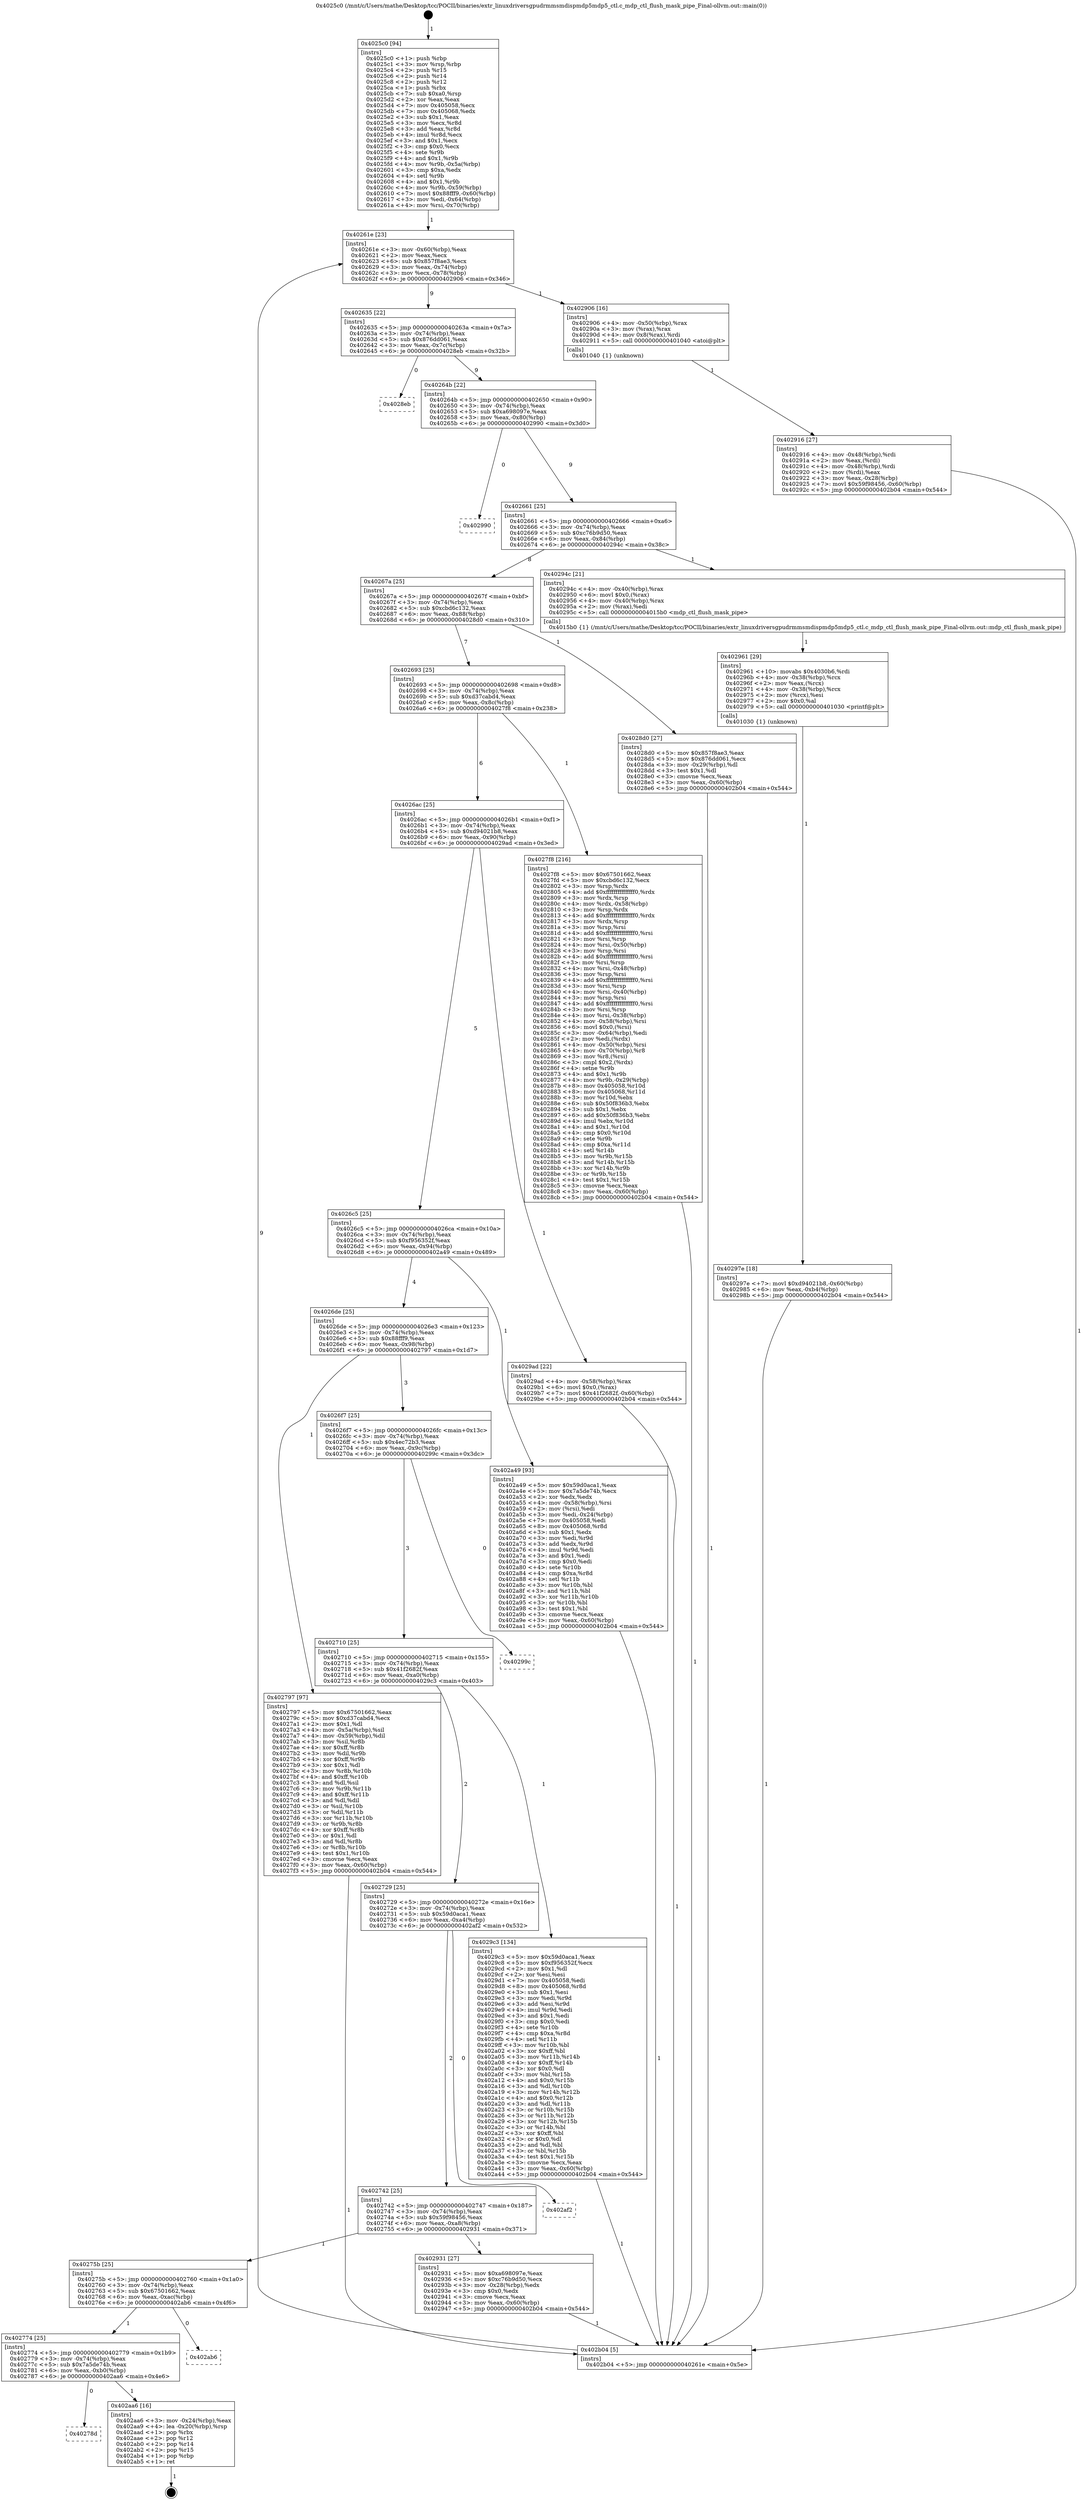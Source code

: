 digraph "0x4025c0" {
  label = "0x4025c0 (/mnt/c/Users/mathe/Desktop/tcc/POCII/binaries/extr_linuxdriversgpudrmmsmdispmdp5mdp5_ctl.c_mdp_ctl_flush_mask_pipe_Final-ollvm.out::main(0))"
  labelloc = "t"
  node[shape=record]

  Entry [label="",width=0.3,height=0.3,shape=circle,fillcolor=black,style=filled]
  "0x40261e" [label="{
     0x40261e [23]\l
     | [instrs]\l
     &nbsp;&nbsp;0x40261e \<+3\>: mov -0x60(%rbp),%eax\l
     &nbsp;&nbsp;0x402621 \<+2\>: mov %eax,%ecx\l
     &nbsp;&nbsp;0x402623 \<+6\>: sub $0x857f8ae3,%ecx\l
     &nbsp;&nbsp;0x402629 \<+3\>: mov %eax,-0x74(%rbp)\l
     &nbsp;&nbsp;0x40262c \<+3\>: mov %ecx,-0x78(%rbp)\l
     &nbsp;&nbsp;0x40262f \<+6\>: je 0000000000402906 \<main+0x346\>\l
  }"]
  "0x402906" [label="{
     0x402906 [16]\l
     | [instrs]\l
     &nbsp;&nbsp;0x402906 \<+4\>: mov -0x50(%rbp),%rax\l
     &nbsp;&nbsp;0x40290a \<+3\>: mov (%rax),%rax\l
     &nbsp;&nbsp;0x40290d \<+4\>: mov 0x8(%rax),%rdi\l
     &nbsp;&nbsp;0x402911 \<+5\>: call 0000000000401040 \<atoi@plt\>\l
     | [calls]\l
     &nbsp;&nbsp;0x401040 \{1\} (unknown)\l
  }"]
  "0x402635" [label="{
     0x402635 [22]\l
     | [instrs]\l
     &nbsp;&nbsp;0x402635 \<+5\>: jmp 000000000040263a \<main+0x7a\>\l
     &nbsp;&nbsp;0x40263a \<+3\>: mov -0x74(%rbp),%eax\l
     &nbsp;&nbsp;0x40263d \<+5\>: sub $0x876dd061,%eax\l
     &nbsp;&nbsp;0x402642 \<+3\>: mov %eax,-0x7c(%rbp)\l
     &nbsp;&nbsp;0x402645 \<+6\>: je 00000000004028eb \<main+0x32b\>\l
  }"]
  Exit [label="",width=0.3,height=0.3,shape=circle,fillcolor=black,style=filled,peripheries=2]
  "0x4028eb" [label="{
     0x4028eb\l
  }", style=dashed]
  "0x40264b" [label="{
     0x40264b [22]\l
     | [instrs]\l
     &nbsp;&nbsp;0x40264b \<+5\>: jmp 0000000000402650 \<main+0x90\>\l
     &nbsp;&nbsp;0x402650 \<+3\>: mov -0x74(%rbp),%eax\l
     &nbsp;&nbsp;0x402653 \<+5\>: sub $0xa698097e,%eax\l
     &nbsp;&nbsp;0x402658 \<+3\>: mov %eax,-0x80(%rbp)\l
     &nbsp;&nbsp;0x40265b \<+6\>: je 0000000000402990 \<main+0x3d0\>\l
  }"]
  "0x40278d" [label="{
     0x40278d\l
  }", style=dashed]
  "0x402990" [label="{
     0x402990\l
  }", style=dashed]
  "0x402661" [label="{
     0x402661 [25]\l
     | [instrs]\l
     &nbsp;&nbsp;0x402661 \<+5\>: jmp 0000000000402666 \<main+0xa6\>\l
     &nbsp;&nbsp;0x402666 \<+3\>: mov -0x74(%rbp),%eax\l
     &nbsp;&nbsp;0x402669 \<+5\>: sub $0xc76b9d50,%eax\l
     &nbsp;&nbsp;0x40266e \<+6\>: mov %eax,-0x84(%rbp)\l
     &nbsp;&nbsp;0x402674 \<+6\>: je 000000000040294c \<main+0x38c\>\l
  }"]
  "0x402aa6" [label="{
     0x402aa6 [16]\l
     | [instrs]\l
     &nbsp;&nbsp;0x402aa6 \<+3\>: mov -0x24(%rbp),%eax\l
     &nbsp;&nbsp;0x402aa9 \<+4\>: lea -0x20(%rbp),%rsp\l
     &nbsp;&nbsp;0x402aad \<+1\>: pop %rbx\l
     &nbsp;&nbsp;0x402aae \<+2\>: pop %r12\l
     &nbsp;&nbsp;0x402ab0 \<+2\>: pop %r14\l
     &nbsp;&nbsp;0x402ab2 \<+2\>: pop %r15\l
     &nbsp;&nbsp;0x402ab4 \<+1\>: pop %rbp\l
     &nbsp;&nbsp;0x402ab5 \<+1\>: ret\l
  }"]
  "0x40294c" [label="{
     0x40294c [21]\l
     | [instrs]\l
     &nbsp;&nbsp;0x40294c \<+4\>: mov -0x40(%rbp),%rax\l
     &nbsp;&nbsp;0x402950 \<+6\>: movl $0x0,(%rax)\l
     &nbsp;&nbsp;0x402956 \<+4\>: mov -0x40(%rbp),%rax\l
     &nbsp;&nbsp;0x40295a \<+2\>: mov (%rax),%edi\l
     &nbsp;&nbsp;0x40295c \<+5\>: call 00000000004015b0 \<mdp_ctl_flush_mask_pipe\>\l
     | [calls]\l
     &nbsp;&nbsp;0x4015b0 \{1\} (/mnt/c/Users/mathe/Desktop/tcc/POCII/binaries/extr_linuxdriversgpudrmmsmdispmdp5mdp5_ctl.c_mdp_ctl_flush_mask_pipe_Final-ollvm.out::mdp_ctl_flush_mask_pipe)\l
  }"]
  "0x40267a" [label="{
     0x40267a [25]\l
     | [instrs]\l
     &nbsp;&nbsp;0x40267a \<+5\>: jmp 000000000040267f \<main+0xbf\>\l
     &nbsp;&nbsp;0x40267f \<+3\>: mov -0x74(%rbp),%eax\l
     &nbsp;&nbsp;0x402682 \<+5\>: sub $0xcbd6c132,%eax\l
     &nbsp;&nbsp;0x402687 \<+6\>: mov %eax,-0x88(%rbp)\l
     &nbsp;&nbsp;0x40268d \<+6\>: je 00000000004028d0 \<main+0x310\>\l
  }"]
  "0x402774" [label="{
     0x402774 [25]\l
     | [instrs]\l
     &nbsp;&nbsp;0x402774 \<+5\>: jmp 0000000000402779 \<main+0x1b9\>\l
     &nbsp;&nbsp;0x402779 \<+3\>: mov -0x74(%rbp),%eax\l
     &nbsp;&nbsp;0x40277c \<+5\>: sub $0x7a5de74b,%eax\l
     &nbsp;&nbsp;0x402781 \<+6\>: mov %eax,-0xb0(%rbp)\l
     &nbsp;&nbsp;0x402787 \<+6\>: je 0000000000402aa6 \<main+0x4e6\>\l
  }"]
  "0x4028d0" [label="{
     0x4028d0 [27]\l
     | [instrs]\l
     &nbsp;&nbsp;0x4028d0 \<+5\>: mov $0x857f8ae3,%eax\l
     &nbsp;&nbsp;0x4028d5 \<+5\>: mov $0x876dd061,%ecx\l
     &nbsp;&nbsp;0x4028da \<+3\>: mov -0x29(%rbp),%dl\l
     &nbsp;&nbsp;0x4028dd \<+3\>: test $0x1,%dl\l
     &nbsp;&nbsp;0x4028e0 \<+3\>: cmovne %ecx,%eax\l
     &nbsp;&nbsp;0x4028e3 \<+3\>: mov %eax,-0x60(%rbp)\l
     &nbsp;&nbsp;0x4028e6 \<+5\>: jmp 0000000000402b04 \<main+0x544\>\l
  }"]
  "0x402693" [label="{
     0x402693 [25]\l
     | [instrs]\l
     &nbsp;&nbsp;0x402693 \<+5\>: jmp 0000000000402698 \<main+0xd8\>\l
     &nbsp;&nbsp;0x402698 \<+3\>: mov -0x74(%rbp),%eax\l
     &nbsp;&nbsp;0x40269b \<+5\>: sub $0xd37cabd4,%eax\l
     &nbsp;&nbsp;0x4026a0 \<+6\>: mov %eax,-0x8c(%rbp)\l
     &nbsp;&nbsp;0x4026a6 \<+6\>: je 00000000004027f8 \<main+0x238\>\l
  }"]
  "0x402ab6" [label="{
     0x402ab6\l
  }", style=dashed]
  "0x4027f8" [label="{
     0x4027f8 [216]\l
     | [instrs]\l
     &nbsp;&nbsp;0x4027f8 \<+5\>: mov $0x67501662,%eax\l
     &nbsp;&nbsp;0x4027fd \<+5\>: mov $0xcbd6c132,%ecx\l
     &nbsp;&nbsp;0x402802 \<+3\>: mov %rsp,%rdx\l
     &nbsp;&nbsp;0x402805 \<+4\>: add $0xfffffffffffffff0,%rdx\l
     &nbsp;&nbsp;0x402809 \<+3\>: mov %rdx,%rsp\l
     &nbsp;&nbsp;0x40280c \<+4\>: mov %rdx,-0x58(%rbp)\l
     &nbsp;&nbsp;0x402810 \<+3\>: mov %rsp,%rdx\l
     &nbsp;&nbsp;0x402813 \<+4\>: add $0xfffffffffffffff0,%rdx\l
     &nbsp;&nbsp;0x402817 \<+3\>: mov %rdx,%rsp\l
     &nbsp;&nbsp;0x40281a \<+3\>: mov %rsp,%rsi\l
     &nbsp;&nbsp;0x40281d \<+4\>: add $0xfffffffffffffff0,%rsi\l
     &nbsp;&nbsp;0x402821 \<+3\>: mov %rsi,%rsp\l
     &nbsp;&nbsp;0x402824 \<+4\>: mov %rsi,-0x50(%rbp)\l
     &nbsp;&nbsp;0x402828 \<+3\>: mov %rsp,%rsi\l
     &nbsp;&nbsp;0x40282b \<+4\>: add $0xfffffffffffffff0,%rsi\l
     &nbsp;&nbsp;0x40282f \<+3\>: mov %rsi,%rsp\l
     &nbsp;&nbsp;0x402832 \<+4\>: mov %rsi,-0x48(%rbp)\l
     &nbsp;&nbsp;0x402836 \<+3\>: mov %rsp,%rsi\l
     &nbsp;&nbsp;0x402839 \<+4\>: add $0xfffffffffffffff0,%rsi\l
     &nbsp;&nbsp;0x40283d \<+3\>: mov %rsi,%rsp\l
     &nbsp;&nbsp;0x402840 \<+4\>: mov %rsi,-0x40(%rbp)\l
     &nbsp;&nbsp;0x402844 \<+3\>: mov %rsp,%rsi\l
     &nbsp;&nbsp;0x402847 \<+4\>: add $0xfffffffffffffff0,%rsi\l
     &nbsp;&nbsp;0x40284b \<+3\>: mov %rsi,%rsp\l
     &nbsp;&nbsp;0x40284e \<+4\>: mov %rsi,-0x38(%rbp)\l
     &nbsp;&nbsp;0x402852 \<+4\>: mov -0x58(%rbp),%rsi\l
     &nbsp;&nbsp;0x402856 \<+6\>: movl $0x0,(%rsi)\l
     &nbsp;&nbsp;0x40285c \<+3\>: mov -0x64(%rbp),%edi\l
     &nbsp;&nbsp;0x40285f \<+2\>: mov %edi,(%rdx)\l
     &nbsp;&nbsp;0x402861 \<+4\>: mov -0x50(%rbp),%rsi\l
     &nbsp;&nbsp;0x402865 \<+4\>: mov -0x70(%rbp),%r8\l
     &nbsp;&nbsp;0x402869 \<+3\>: mov %r8,(%rsi)\l
     &nbsp;&nbsp;0x40286c \<+3\>: cmpl $0x2,(%rdx)\l
     &nbsp;&nbsp;0x40286f \<+4\>: setne %r9b\l
     &nbsp;&nbsp;0x402873 \<+4\>: and $0x1,%r9b\l
     &nbsp;&nbsp;0x402877 \<+4\>: mov %r9b,-0x29(%rbp)\l
     &nbsp;&nbsp;0x40287b \<+8\>: mov 0x405058,%r10d\l
     &nbsp;&nbsp;0x402883 \<+8\>: mov 0x405068,%r11d\l
     &nbsp;&nbsp;0x40288b \<+3\>: mov %r10d,%ebx\l
     &nbsp;&nbsp;0x40288e \<+6\>: sub $0x50f836b3,%ebx\l
     &nbsp;&nbsp;0x402894 \<+3\>: sub $0x1,%ebx\l
     &nbsp;&nbsp;0x402897 \<+6\>: add $0x50f836b3,%ebx\l
     &nbsp;&nbsp;0x40289d \<+4\>: imul %ebx,%r10d\l
     &nbsp;&nbsp;0x4028a1 \<+4\>: and $0x1,%r10d\l
     &nbsp;&nbsp;0x4028a5 \<+4\>: cmp $0x0,%r10d\l
     &nbsp;&nbsp;0x4028a9 \<+4\>: sete %r9b\l
     &nbsp;&nbsp;0x4028ad \<+4\>: cmp $0xa,%r11d\l
     &nbsp;&nbsp;0x4028b1 \<+4\>: setl %r14b\l
     &nbsp;&nbsp;0x4028b5 \<+3\>: mov %r9b,%r15b\l
     &nbsp;&nbsp;0x4028b8 \<+3\>: and %r14b,%r15b\l
     &nbsp;&nbsp;0x4028bb \<+3\>: xor %r14b,%r9b\l
     &nbsp;&nbsp;0x4028be \<+3\>: or %r9b,%r15b\l
     &nbsp;&nbsp;0x4028c1 \<+4\>: test $0x1,%r15b\l
     &nbsp;&nbsp;0x4028c5 \<+3\>: cmovne %ecx,%eax\l
     &nbsp;&nbsp;0x4028c8 \<+3\>: mov %eax,-0x60(%rbp)\l
     &nbsp;&nbsp;0x4028cb \<+5\>: jmp 0000000000402b04 \<main+0x544\>\l
  }"]
  "0x4026ac" [label="{
     0x4026ac [25]\l
     | [instrs]\l
     &nbsp;&nbsp;0x4026ac \<+5\>: jmp 00000000004026b1 \<main+0xf1\>\l
     &nbsp;&nbsp;0x4026b1 \<+3\>: mov -0x74(%rbp),%eax\l
     &nbsp;&nbsp;0x4026b4 \<+5\>: sub $0xd94021b8,%eax\l
     &nbsp;&nbsp;0x4026b9 \<+6\>: mov %eax,-0x90(%rbp)\l
     &nbsp;&nbsp;0x4026bf \<+6\>: je 00000000004029ad \<main+0x3ed\>\l
  }"]
  "0x40297e" [label="{
     0x40297e [18]\l
     | [instrs]\l
     &nbsp;&nbsp;0x40297e \<+7\>: movl $0xd94021b8,-0x60(%rbp)\l
     &nbsp;&nbsp;0x402985 \<+6\>: mov %eax,-0xb4(%rbp)\l
     &nbsp;&nbsp;0x40298b \<+5\>: jmp 0000000000402b04 \<main+0x544\>\l
  }"]
  "0x4029ad" [label="{
     0x4029ad [22]\l
     | [instrs]\l
     &nbsp;&nbsp;0x4029ad \<+4\>: mov -0x58(%rbp),%rax\l
     &nbsp;&nbsp;0x4029b1 \<+6\>: movl $0x0,(%rax)\l
     &nbsp;&nbsp;0x4029b7 \<+7\>: movl $0x41f2682f,-0x60(%rbp)\l
     &nbsp;&nbsp;0x4029be \<+5\>: jmp 0000000000402b04 \<main+0x544\>\l
  }"]
  "0x4026c5" [label="{
     0x4026c5 [25]\l
     | [instrs]\l
     &nbsp;&nbsp;0x4026c5 \<+5\>: jmp 00000000004026ca \<main+0x10a\>\l
     &nbsp;&nbsp;0x4026ca \<+3\>: mov -0x74(%rbp),%eax\l
     &nbsp;&nbsp;0x4026cd \<+5\>: sub $0xf956352f,%eax\l
     &nbsp;&nbsp;0x4026d2 \<+6\>: mov %eax,-0x94(%rbp)\l
     &nbsp;&nbsp;0x4026d8 \<+6\>: je 0000000000402a49 \<main+0x489\>\l
  }"]
  "0x402961" [label="{
     0x402961 [29]\l
     | [instrs]\l
     &nbsp;&nbsp;0x402961 \<+10\>: movabs $0x4030b6,%rdi\l
     &nbsp;&nbsp;0x40296b \<+4\>: mov -0x38(%rbp),%rcx\l
     &nbsp;&nbsp;0x40296f \<+2\>: mov %eax,(%rcx)\l
     &nbsp;&nbsp;0x402971 \<+4\>: mov -0x38(%rbp),%rcx\l
     &nbsp;&nbsp;0x402975 \<+2\>: mov (%rcx),%esi\l
     &nbsp;&nbsp;0x402977 \<+2\>: mov $0x0,%al\l
     &nbsp;&nbsp;0x402979 \<+5\>: call 0000000000401030 \<printf@plt\>\l
     | [calls]\l
     &nbsp;&nbsp;0x401030 \{1\} (unknown)\l
  }"]
  "0x402a49" [label="{
     0x402a49 [93]\l
     | [instrs]\l
     &nbsp;&nbsp;0x402a49 \<+5\>: mov $0x59d0aca1,%eax\l
     &nbsp;&nbsp;0x402a4e \<+5\>: mov $0x7a5de74b,%ecx\l
     &nbsp;&nbsp;0x402a53 \<+2\>: xor %edx,%edx\l
     &nbsp;&nbsp;0x402a55 \<+4\>: mov -0x58(%rbp),%rsi\l
     &nbsp;&nbsp;0x402a59 \<+2\>: mov (%rsi),%edi\l
     &nbsp;&nbsp;0x402a5b \<+3\>: mov %edi,-0x24(%rbp)\l
     &nbsp;&nbsp;0x402a5e \<+7\>: mov 0x405058,%edi\l
     &nbsp;&nbsp;0x402a65 \<+8\>: mov 0x405068,%r8d\l
     &nbsp;&nbsp;0x402a6d \<+3\>: sub $0x1,%edx\l
     &nbsp;&nbsp;0x402a70 \<+3\>: mov %edi,%r9d\l
     &nbsp;&nbsp;0x402a73 \<+3\>: add %edx,%r9d\l
     &nbsp;&nbsp;0x402a76 \<+4\>: imul %r9d,%edi\l
     &nbsp;&nbsp;0x402a7a \<+3\>: and $0x1,%edi\l
     &nbsp;&nbsp;0x402a7d \<+3\>: cmp $0x0,%edi\l
     &nbsp;&nbsp;0x402a80 \<+4\>: sete %r10b\l
     &nbsp;&nbsp;0x402a84 \<+4\>: cmp $0xa,%r8d\l
     &nbsp;&nbsp;0x402a88 \<+4\>: setl %r11b\l
     &nbsp;&nbsp;0x402a8c \<+3\>: mov %r10b,%bl\l
     &nbsp;&nbsp;0x402a8f \<+3\>: and %r11b,%bl\l
     &nbsp;&nbsp;0x402a92 \<+3\>: xor %r11b,%r10b\l
     &nbsp;&nbsp;0x402a95 \<+3\>: or %r10b,%bl\l
     &nbsp;&nbsp;0x402a98 \<+3\>: test $0x1,%bl\l
     &nbsp;&nbsp;0x402a9b \<+3\>: cmovne %ecx,%eax\l
     &nbsp;&nbsp;0x402a9e \<+3\>: mov %eax,-0x60(%rbp)\l
     &nbsp;&nbsp;0x402aa1 \<+5\>: jmp 0000000000402b04 \<main+0x544\>\l
  }"]
  "0x4026de" [label="{
     0x4026de [25]\l
     | [instrs]\l
     &nbsp;&nbsp;0x4026de \<+5\>: jmp 00000000004026e3 \<main+0x123\>\l
     &nbsp;&nbsp;0x4026e3 \<+3\>: mov -0x74(%rbp),%eax\l
     &nbsp;&nbsp;0x4026e6 \<+5\>: sub $0x88fff9,%eax\l
     &nbsp;&nbsp;0x4026eb \<+6\>: mov %eax,-0x98(%rbp)\l
     &nbsp;&nbsp;0x4026f1 \<+6\>: je 0000000000402797 \<main+0x1d7\>\l
  }"]
  "0x40275b" [label="{
     0x40275b [25]\l
     | [instrs]\l
     &nbsp;&nbsp;0x40275b \<+5\>: jmp 0000000000402760 \<main+0x1a0\>\l
     &nbsp;&nbsp;0x402760 \<+3\>: mov -0x74(%rbp),%eax\l
     &nbsp;&nbsp;0x402763 \<+5\>: sub $0x67501662,%eax\l
     &nbsp;&nbsp;0x402768 \<+6\>: mov %eax,-0xac(%rbp)\l
     &nbsp;&nbsp;0x40276e \<+6\>: je 0000000000402ab6 \<main+0x4f6\>\l
  }"]
  "0x402797" [label="{
     0x402797 [97]\l
     | [instrs]\l
     &nbsp;&nbsp;0x402797 \<+5\>: mov $0x67501662,%eax\l
     &nbsp;&nbsp;0x40279c \<+5\>: mov $0xd37cabd4,%ecx\l
     &nbsp;&nbsp;0x4027a1 \<+2\>: mov $0x1,%dl\l
     &nbsp;&nbsp;0x4027a3 \<+4\>: mov -0x5a(%rbp),%sil\l
     &nbsp;&nbsp;0x4027a7 \<+4\>: mov -0x59(%rbp),%dil\l
     &nbsp;&nbsp;0x4027ab \<+3\>: mov %sil,%r8b\l
     &nbsp;&nbsp;0x4027ae \<+4\>: xor $0xff,%r8b\l
     &nbsp;&nbsp;0x4027b2 \<+3\>: mov %dil,%r9b\l
     &nbsp;&nbsp;0x4027b5 \<+4\>: xor $0xff,%r9b\l
     &nbsp;&nbsp;0x4027b9 \<+3\>: xor $0x1,%dl\l
     &nbsp;&nbsp;0x4027bc \<+3\>: mov %r8b,%r10b\l
     &nbsp;&nbsp;0x4027bf \<+4\>: and $0xff,%r10b\l
     &nbsp;&nbsp;0x4027c3 \<+3\>: and %dl,%sil\l
     &nbsp;&nbsp;0x4027c6 \<+3\>: mov %r9b,%r11b\l
     &nbsp;&nbsp;0x4027c9 \<+4\>: and $0xff,%r11b\l
     &nbsp;&nbsp;0x4027cd \<+3\>: and %dl,%dil\l
     &nbsp;&nbsp;0x4027d0 \<+3\>: or %sil,%r10b\l
     &nbsp;&nbsp;0x4027d3 \<+3\>: or %dil,%r11b\l
     &nbsp;&nbsp;0x4027d6 \<+3\>: xor %r11b,%r10b\l
     &nbsp;&nbsp;0x4027d9 \<+3\>: or %r9b,%r8b\l
     &nbsp;&nbsp;0x4027dc \<+4\>: xor $0xff,%r8b\l
     &nbsp;&nbsp;0x4027e0 \<+3\>: or $0x1,%dl\l
     &nbsp;&nbsp;0x4027e3 \<+3\>: and %dl,%r8b\l
     &nbsp;&nbsp;0x4027e6 \<+3\>: or %r8b,%r10b\l
     &nbsp;&nbsp;0x4027e9 \<+4\>: test $0x1,%r10b\l
     &nbsp;&nbsp;0x4027ed \<+3\>: cmovne %ecx,%eax\l
     &nbsp;&nbsp;0x4027f0 \<+3\>: mov %eax,-0x60(%rbp)\l
     &nbsp;&nbsp;0x4027f3 \<+5\>: jmp 0000000000402b04 \<main+0x544\>\l
  }"]
  "0x4026f7" [label="{
     0x4026f7 [25]\l
     | [instrs]\l
     &nbsp;&nbsp;0x4026f7 \<+5\>: jmp 00000000004026fc \<main+0x13c\>\l
     &nbsp;&nbsp;0x4026fc \<+3\>: mov -0x74(%rbp),%eax\l
     &nbsp;&nbsp;0x4026ff \<+5\>: sub $0x4ec72b3,%eax\l
     &nbsp;&nbsp;0x402704 \<+6\>: mov %eax,-0x9c(%rbp)\l
     &nbsp;&nbsp;0x40270a \<+6\>: je 000000000040299c \<main+0x3dc\>\l
  }"]
  "0x402b04" [label="{
     0x402b04 [5]\l
     | [instrs]\l
     &nbsp;&nbsp;0x402b04 \<+5\>: jmp 000000000040261e \<main+0x5e\>\l
  }"]
  "0x4025c0" [label="{
     0x4025c0 [94]\l
     | [instrs]\l
     &nbsp;&nbsp;0x4025c0 \<+1\>: push %rbp\l
     &nbsp;&nbsp;0x4025c1 \<+3\>: mov %rsp,%rbp\l
     &nbsp;&nbsp;0x4025c4 \<+2\>: push %r15\l
     &nbsp;&nbsp;0x4025c6 \<+2\>: push %r14\l
     &nbsp;&nbsp;0x4025c8 \<+2\>: push %r12\l
     &nbsp;&nbsp;0x4025ca \<+1\>: push %rbx\l
     &nbsp;&nbsp;0x4025cb \<+7\>: sub $0xa0,%rsp\l
     &nbsp;&nbsp;0x4025d2 \<+2\>: xor %eax,%eax\l
     &nbsp;&nbsp;0x4025d4 \<+7\>: mov 0x405058,%ecx\l
     &nbsp;&nbsp;0x4025db \<+7\>: mov 0x405068,%edx\l
     &nbsp;&nbsp;0x4025e2 \<+3\>: sub $0x1,%eax\l
     &nbsp;&nbsp;0x4025e5 \<+3\>: mov %ecx,%r8d\l
     &nbsp;&nbsp;0x4025e8 \<+3\>: add %eax,%r8d\l
     &nbsp;&nbsp;0x4025eb \<+4\>: imul %r8d,%ecx\l
     &nbsp;&nbsp;0x4025ef \<+3\>: and $0x1,%ecx\l
     &nbsp;&nbsp;0x4025f2 \<+3\>: cmp $0x0,%ecx\l
     &nbsp;&nbsp;0x4025f5 \<+4\>: sete %r9b\l
     &nbsp;&nbsp;0x4025f9 \<+4\>: and $0x1,%r9b\l
     &nbsp;&nbsp;0x4025fd \<+4\>: mov %r9b,-0x5a(%rbp)\l
     &nbsp;&nbsp;0x402601 \<+3\>: cmp $0xa,%edx\l
     &nbsp;&nbsp;0x402604 \<+4\>: setl %r9b\l
     &nbsp;&nbsp;0x402608 \<+4\>: and $0x1,%r9b\l
     &nbsp;&nbsp;0x40260c \<+4\>: mov %r9b,-0x59(%rbp)\l
     &nbsp;&nbsp;0x402610 \<+7\>: movl $0x88fff9,-0x60(%rbp)\l
     &nbsp;&nbsp;0x402617 \<+3\>: mov %edi,-0x64(%rbp)\l
     &nbsp;&nbsp;0x40261a \<+4\>: mov %rsi,-0x70(%rbp)\l
  }"]
  "0x402916" [label="{
     0x402916 [27]\l
     | [instrs]\l
     &nbsp;&nbsp;0x402916 \<+4\>: mov -0x48(%rbp),%rdi\l
     &nbsp;&nbsp;0x40291a \<+2\>: mov %eax,(%rdi)\l
     &nbsp;&nbsp;0x40291c \<+4\>: mov -0x48(%rbp),%rdi\l
     &nbsp;&nbsp;0x402920 \<+2\>: mov (%rdi),%eax\l
     &nbsp;&nbsp;0x402922 \<+3\>: mov %eax,-0x28(%rbp)\l
     &nbsp;&nbsp;0x402925 \<+7\>: movl $0x59f98456,-0x60(%rbp)\l
     &nbsp;&nbsp;0x40292c \<+5\>: jmp 0000000000402b04 \<main+0x544\>\l
  }"]
  "0x402931" [label="{
     0x402931 [27]\l
     | [instrs]\l
     &nbsp;&nbsp;0x402931 \<+5\>: mov $0xa698097e,%eax\l
     &nbsp;&nbsp;0x402936 \<+5\>: mov $0xc76b9d50,%ecx\l
     &nbsp;&nbsp;0x40293b \<+3\>: mov -0x28(%rbp),%edx\l
     &nbsp;&nbsp;0x40293e \<+3\>: cmp $0x0,%edx\l
     &nbsp;&nbsp;0x402941 \<+3\>: cmove %ecx,%eax\l
     &nbsp;&nbsp;0x402944 \<+3\>: mov %eax,-0x60(%rbp)\l
     &nbsp;&nbsp;0x402947 \<+5\>: jmp 0000000000402b04 \<main+0x544\>\l
  }"]
  "0x40299c" [label="{
     0x40299c\l
  }", style=dashed]
  "0x402710" [label="{
     0x402710 [25]\l
     | [instrs]\l
     &nbsp;&nbsp;0x402710 \<+5\>: jmp 0000000000402715 \<main+0x155\>\l
     &nbsp;&nbsp;0x402715 \<+3\>: mov -0x74(%rbp),%eax\l
     &nbsp;&nbsp;0x402718 \<+5\>: sub $0x41f2682f,%eax\l
     &nbsp;&nbsp;0x40271d \<+6\>: mov %eax,-0xa0(%rbp)\l
     &nbsp;&nbsp;0x402723 \<+6\>: je 00000000004029c3 \<main+0x403\>\l
  }"]
  "0x402742" [label="{
     0x402742 [25]\l
     | [instrs]\l
     &nbsp;&nbsp;0x402742 \<+5\>: jmp 0000000000402747 \<main+0x187\>\l
     &nbsp;&nbsp;0x402747 \<+3\>: mov -0x74(%rbp),%eax\l
     &nbsp;&nbsp;0x40274a \<+5\>: sub $0x59f98456,%eax\l
     &nbsp;&nbsp;0x40274f \<+6\>: mov %eax,-0xa8(%rbp)\l
     &nbsp;&nbsp;0x402755 \<+6\>: je 0000000000402931 \<main+0x371\>\l
  }"]
  "0x4029c3" [label="{
     0x4029c3 [134]\l
     | [instrs]\l
     &nbsp;&nbsp;0x4029c3 \<+5\>: mov $0x59d0aca1,%eax\l
     &nbsp;&nbsp;0x4029c8 \<+5\>: mov $0xf956352f,%ecx\l
     &nbsp;&nbsp;0x4029cd \<+2\>: mov $0x1,%dl\l
     &nbsp;&nbsp;0x4029cf \<+2\>: xor %esi,%esi\l
     &nbsp;&nbsp;0x4029d1 \<+7\>: mov 0x405058,%edi\l
     &nbsp;&nbsp;0x4029d8 \<+8\>: mov 0x405068,%r8d\l
     &nbsp;&nbsp;0x4029e0 \<+3\>: sub $0x1,%esi\l
     &nbsp;&nbsp;0x4029e3 \<+3\>: mov %edi,%r9d\l
     &nbsp;&nbsp;0x4029e6 \<+3\>: add %esi,%r9d\l
     &nbsp;&nbsp;0x4029e9 \<+4\>: imul %r9d,%edi\l
     &nbsp;&nbsp;0x4029ed \<+3\>: and $0x1,%edi\l
     &nbsp;&nbsp;0x4029f0 \<+3\>: cmp $0x0,%edi\l
     &nbsp;&nbsp;0x4029f3 \<+4\>: sete %r10b\l
     &nbsp;&nbsp;0x4029f7 \<+4\>: cmp $0xa,%r8d\l
     &nbsp;&nbsp;0x4029fb \<+4\>: setl %r11b\l
     &nbsp;&nbsp;0x4029ff \<+3\>: mov %r10b,%bl\l
     &nbsp;&nbsp;0x402a02 \<+3\>: xor $0xff,%bl\l
     &nbsp;&nbsp;0x402a05 \<+3\>: mov %r11b,%r14b\l
     &nbsp;&nbsp;0x402a08 \<+4\>: xor $0xff,%r14b\l
     &nbsp;&nbsp;0x402a0c \<+3\>: xor $0x0,%dl\l
     &nbsp;&nbsp;0x402a0f \<+3\>: mov %bl,%r15b\l
     &nbsp;&nbsp;0x402a12 \<+4\>: and $0x0,%r15b\l
     &nbsp;&nbsp;0x402a16 \<+3\>: and %dl,%r10b\l
     &nbsp;&nbsp;0x402a19 \<+3\>: mov %r14b,%r12b\l
     &nbsp;&nbsp;0x402a1c \<+4\>: and $0x0,%r12b\l
     &nbsp;&nbsp;0x402a20 \<+3\>: and %dl,%r11b\l
     &nbsp;&nbsp;0x402a23 \<+3\>: or %r10b,%r15b\l
     &nbsp;&nbsp;0x402a26 \<+3\>: or %r11b,%r12b\l
     &nbsp;&nbsp;0x402a29 \<+3\>: xor %r12b,%r15b\l
     &nbsp;&nbsp;0x402a2c \<+3\>: or %r14b,%bl\l
     &nbsp;&nbsp;0x402a2f \<+3\>: xor $0xff,%bl\l
     &nbsp;&nbsp;0x402a32 \<+3\>: or $0x0,%dl\l
     &nbsp;&nbsp;0x402a35 \<+2\>: and %dl,%bl\l
     &nbsp;&nbsp;0x402a37 \<+3\>: or %bl,%r15b\l
     &nbsp;&nbsp;0x402a3a \<+4\>: test $0x1,%r15b\l
     &nbsp;&nbsp;0x402a3e \<+3\>: cmovne %ecx,%eax\l
     &nbsp;&nbsp;0x402a41 \<+3\>: mov %eax,-0x60(%rbp)\l
     &nbsp;&nbsp;0x402a44 \<+5\>: jmp 0000000000402b04 \<main+0x544\>\l
  }"]
  "0x402729" [label="{
     0x402729 [25]\l
     | [instrs]\l
     &nbsp;&nbsp;0x402729 \<+5\>: jmp 000000000040272e \<main+0x16e\>\l
     &nbsp;&nbsp;0x40272e \<+3\>: mov -0x74(%rbp),%eax\l
     &nbsp;&nbsp;0x402731 \<+5\>: sub $0x59d0aca1,%eax\l
     &nbsp;&nbsp;0x402736 \<+6\>: mov %eax,-0xa4(%rbp)\l
     &nbsp;&nbsp;0x40273c \<+6\>: je 0000000000402af2 \<main+0x532\>\l
  }"]
  "0x402af2" [label="{
     0x402af2\l
  }", style=dashed]
  Entry -> "0x4025c0" [label=" 1"]
  "0x40261e" -> "0x402906" [label=" 1"]
  "0x40261e" -> "0x402635" [label=" 9"]
  "0x402aa6" -> Exit [label=" 1"]
  "0x402635" -> "0x4028eb" [label=" 0"]
  "0x402635" -> "0x40264b" [label=" 9"]
  "0x402774" -> "0x40278d" [label=" 0"]
  "0x40264b" -> "0x402990" [label=" 0"]
  "0x40264b" -> "0x402661" [label=" 9"]
  "0x402774" -> "0x402aa6" [label=" 1"]
  "0x402661" -> "0x40294c" [label=" 1"]
  "0x402661" -> "0x40267a" [label=" 8"]
  "0x40275b" -> "0x402774" [label=" 1"]
  "0x40267a" -> "0x4028d0" [label=" 1"]
  "0x40267a" -> "0x402693" [label=" 7"]
  "0x40275b" -> "0x402ab6" [label=" 0"]
  "0x402693" -> "0x4027f8" [label=" 1"]
  "0x402693" -> "0x4026ac" [label=" 6"]
  "0x402a49" -> "0x402b04" [label=" 1"]
  "0x4026ac" -> "0x4029ad" [label=" 1"]
  "0x4026ac" -> "0x4026c5" [label=" 5"]
  "0x4029c3" -> "0x402b04" [label=" 1"]
  "0x4026c5" -> "0x402a49" [label=" 1"]
  "0x4026c5" -> "0x4026de" [label=" 4"]
  "0x4029ad" -> "0x402b04" [label=" 1"]
  "0x4026de" -> "0x402797" [label=" 1"]
  "0x4026de" -> "0x4026f7" [label=" 3"]
  "0x402797" -> "0x402b04" [label=" 1"]
  "0x4025c0" -> "0x40261e" [label=" 1"]
  "0x402b04" -> "0x40261e" [label=" 9"]
  "0x4027f8" -> "0x402b04" [label=" 1"]
  "0x4028d0" -> "0x402b04" [label=" 1"]
  "0x402906" -> "0x402916" [label=" 1"]
  "0x402916" -> "0x402b04" [label=" 1"]
  "0x40297e" -> "0x402b04" [label=" 1"]
  "0x4026f7" -> "0x40299c" [label=" 0"]
  "0x4026f7" -> "0x402710" [label=" 3"]
  "0x402961" -> "0x40297e" [label=" 1"]
  "0x402710" -> "0x4029c3" [label=" 1"]
  "0x402710" -> "0x402729" [label=" 2"]
  "0x402931" -> "0x402b04" [label=" 1"]
  "0x402729" -> "0x402af2" [label=" 0"]
  "0x402729" -> "0x402742" [label=" 2"]
  "0x40294c" -> "0x402961" [label=" 1"]
  "0x402742" -> "0x402931" [label=" 1"]
  "0x402742" -> "0x40275b" [label=" 1"]
}
